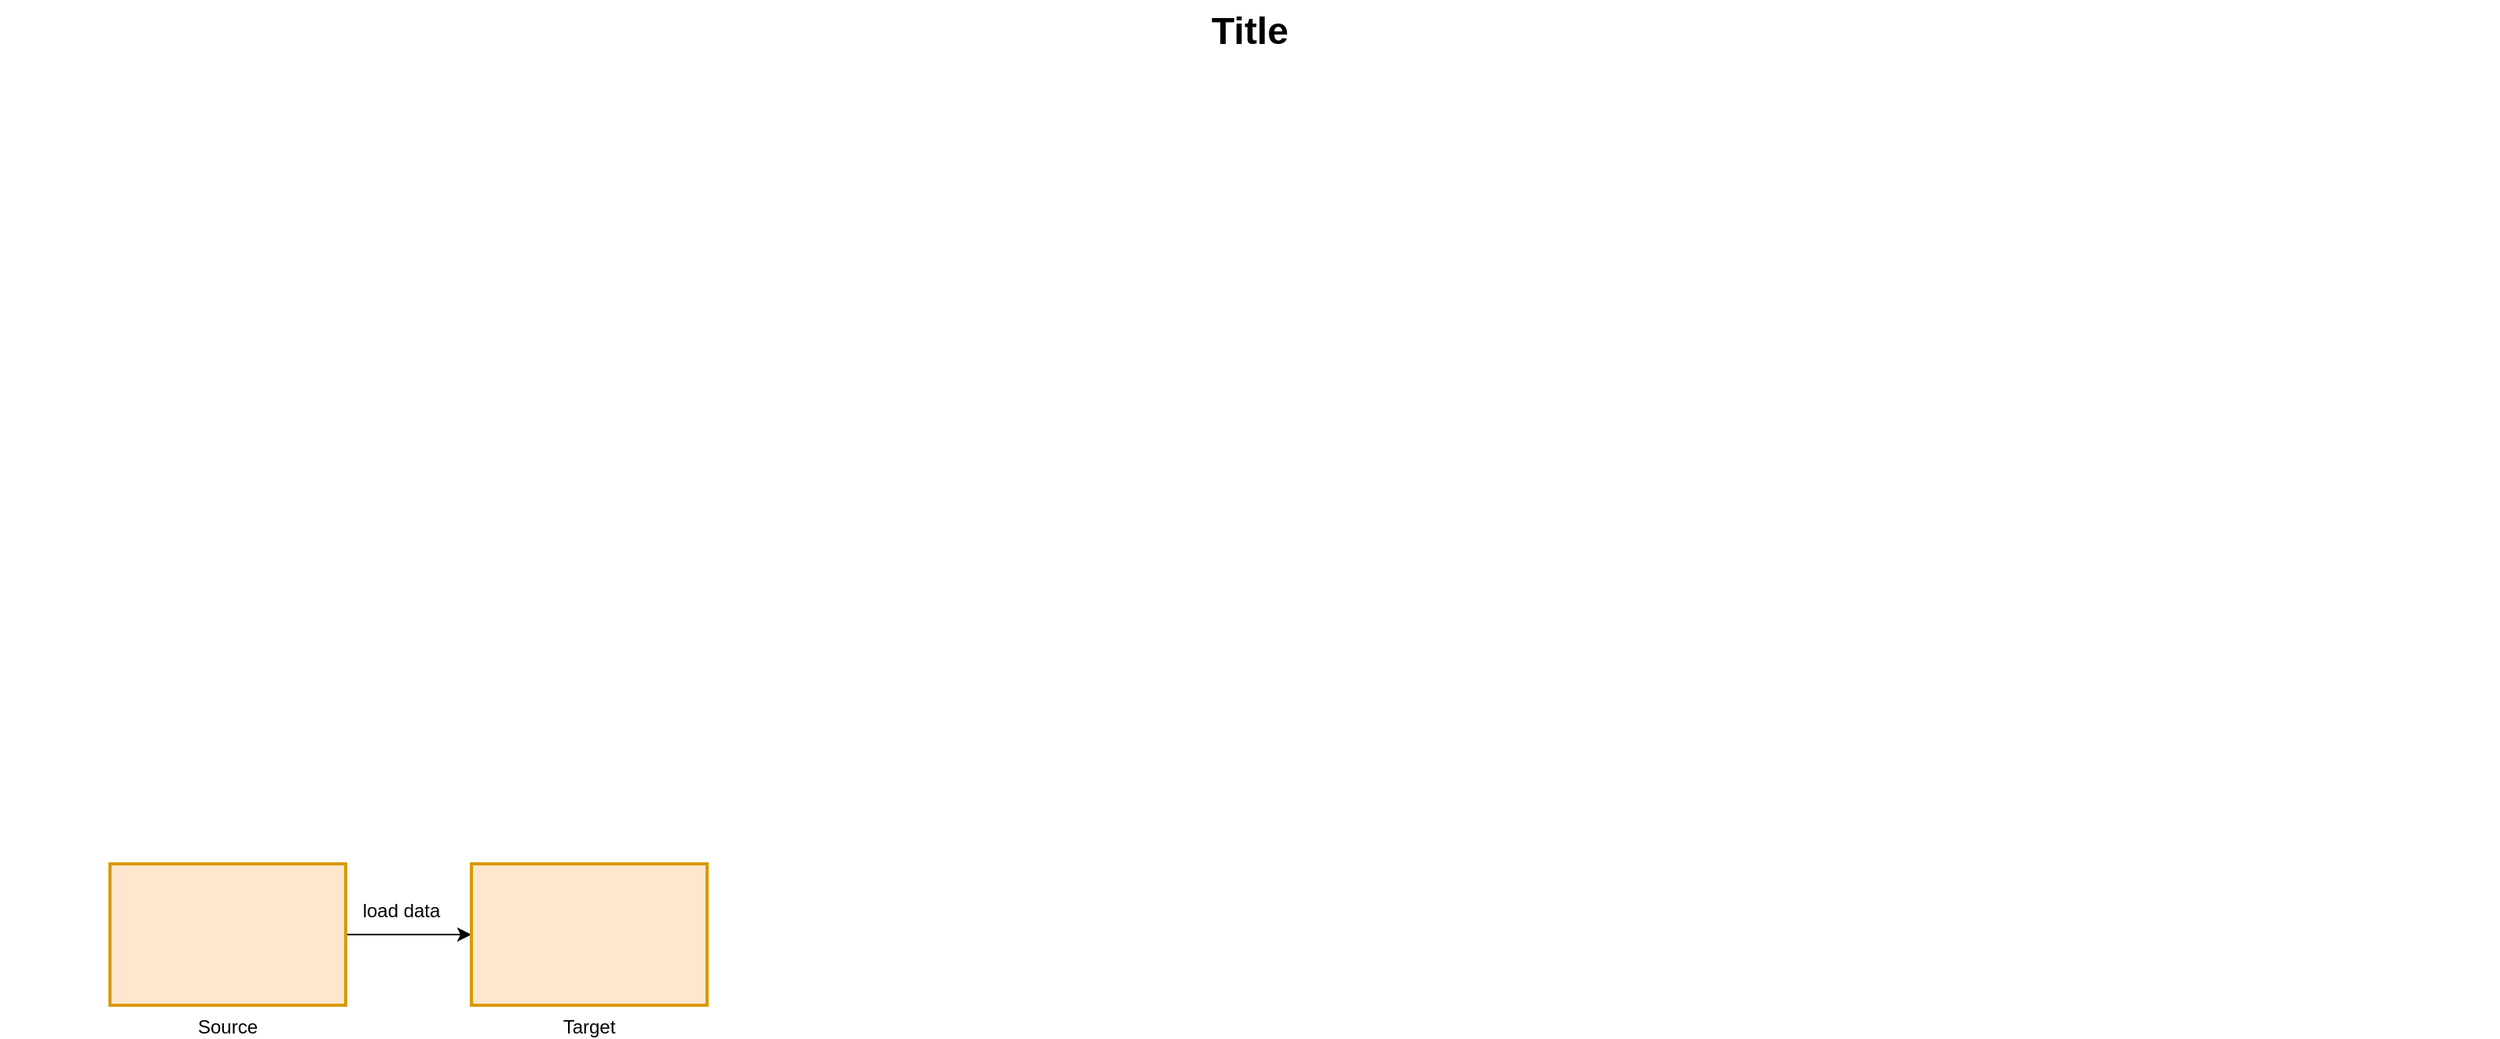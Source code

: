 <mxfile version="21.1.2" type="device">
  <diagram name="Page-1" id="74b105a0-9070-1c63-61bc-23e55f88626e">
    <mxGraphModel dx="1434" dy="870" grid="1" gridSize="10" guides="1" tooltips="1" connect="1" arrows="1" fold="1" page="1" pageScale="1.5" pageWidth="1169" pageHeight="826" background="none" math="0" shadow="0">
      <root>
        <mxCell id="0" style=";html=1;" />
        <mxCell id="1" style=";html=1;" parent="0" />
        <mxCell id="-qlfuwF-1jwrvafE3BXy-6" value="" style="edgeStyle=orthogonalEdgeStyle;rounded=0;orthogonalLoop=1;jettySize=auto;html=1;" parent="1" source="10b056a9c633e61c-4" target="-qlfuwF-1jwrvafE3BXy-4" edge="1">
          <mxGeometry relative="1" as="geometry" />
        </mxCell>
        <mxCell id="10b056a9c633e61c-4" value="Source" style="strokeWidth=2;dashed=0;align=center;fontSize=12;shape=rect;verticalLabelPosition=bottom;verticalAlign=top;fillColor=#ffe6cc;strokeColor=#d79b00;" parent="1" vertex="1">
          <mxGeometry x="150" y="590" width="150" height="90" as="geometry" />
        </mxCell>
        <mxCell id="10b056a9c633e61c-30" value="Title" style="text;strokeColor=none;fillColor=none;html=1;fontSize=24;fontStyle=1;verticalAlign=middle;align=center;" parent="1" vertex="1">
          <mxGeometry x="80" y="40" width="1590" height="40" as="geometry" />
        </mxCell>
        <mxCell id="-qlfuwF-1jwrvafE3BXy-4" value="Target" style="strokeWidth=2;dashed=0;align=center;fontSize=12;shape=rect;verticalLabelPosition=bottom;verticalAlign=top;fillColor=#ffe6cc;strokeColor=#d79b00;" parent="1" vertex="1">
          <mxGeometry x="380" y="590" width="150" height="90" as="geometry" />
        </mxCell>
        <mxCell id="lvNx2T_vC_yT9__ADFuT-16" value="load data" style="text;html=1;align=center;verticalAlign=middle;resizable=0;points=[];autosize=1;strokeColor=none;fillColor=none;" parent="1" vertex="1">
          <mxGeometry x="300" y="605" width="70" height="30" as="geometry" />
        </mxCell>
      </root>
    </mxGraphModel>
  </diagram>
</mxfile>
